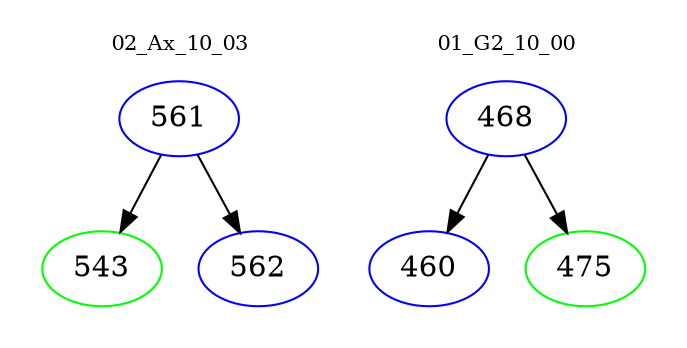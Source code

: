 digraph{
subgraph cluster_0 {
color = white
label = "02_Ax_10_03";
fontsize=10;
T0_561 [label="561", color="blue"]
T0_561 -> T0_543 [color="black"]
T0_543 [label="543", color="green"]
T0_561 -> T0_562 [color="black"]
T0_562 [label="562", color="blue"]
}
subgraph cluster_1 {
color = white
label = "01_G2_10_00";
fontsize=10;
T1_468 [label="468", color="blue"]
T1_468 -> T1_460 [color="black"]
T1_460 [label="460", color="blue"]
T1_468 -> T1_475 [color="black"]
T1_475 [label="475", color="green"]
}
}
